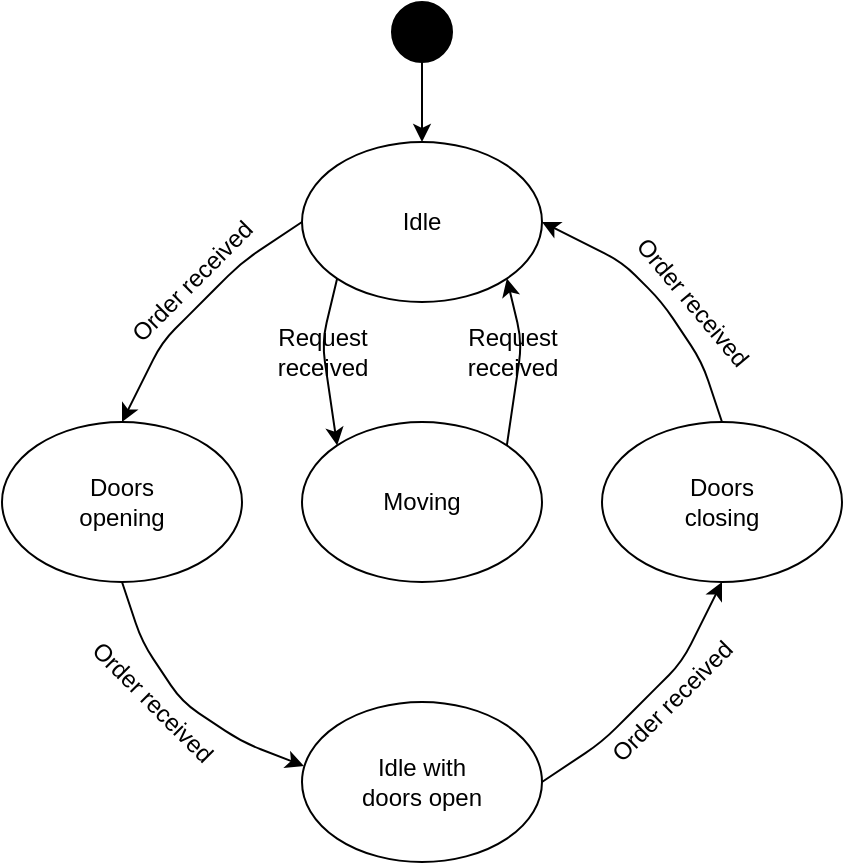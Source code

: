 <mxfile version="12.8.1" type="device" pages="2"><diagram id="C5RBs43oDa-KdzZeNtuy" name="Page-1"><mxGraphModel dx="671" dy="708" grid="1" gridSize="10" guides="1" tooltips="1" connect="1" arrows="1" fold="1" page="1" pageScale="1" pageWidth="827" pageHeight="1169" math="0" shadow="0"><root><mxCell id="WIyWlLk6GJQsqaUBKTNV-0"/><mxCell id="WIyWlLk6GJQsqaUBKTNV-1" parent="WIyWlLk6GJQsqaUBKTNV-0"/><mxCell id="dXZhrIDpvQqQA-_3LCA0-0" value="Idle" style="ellipse;whiteSpace=wrap;html=1;" vertex="1" parent="WIyWlLk6GJQsqaUBKTNV-1"><mxGeometry x="320" y="140" width="120" height="80" as="geometry"/></mxCell><mxCell id="dXZhrIDpvQqQA-_3LCA0-1" value="" style="ellipse;shape=doubleEllipse;html=1;dashed=0;whitespace=wrap;aspect=fixed;fillColor=#000000;" vertex="1" parent="WIyWlLk6GJQsqaUBKTNV-1"><mxGeometry x="365" y="70" width="30" height="30" as="geometry"/></mxCell><mxCell id="dXZhrIDpvQqQA-_3LCA0-2" value="Moving" style="ellipse;whiteSpace=wrap;html=1;" vertex="1" parent="WIyWlLk6GJQsqaUBKTNV-1"><mxGeometry x="320" y="280" width="120" height="80" as="geometry"/></mxCell><mxCell id="dXZhrIDpvQqQA-_3LCA0-4" value="" style="endArrow=classic;html=1;exitX=0;exitY=1;exitDx=0;exitDy=0;entryX=0;entryY=0;entryDx=0;entryDy=0;" edge="1" parent="WIyWlLk6GJQsqaUBKTNV-1" source="dXZhrIDpvQqQA-_3LCA0-0" target="dXZhrIDpvQqQA-_3LCA0-2"><mxGeometry width="50" height="50" relative="1" as="geometry"><mxPoint x="390" y="430" as="sourcePoint"/><mxPoint x="440" y="380" as="targetPoint"/><Array as="points"><mxPoint x="330" y="240"/></Array></mxGeometry></mxCell><mxCell id="dXZhrIDpvQqQA-_3LCA0-5" value="" style="endArrow=classic;html=1;exitX=1;exitY=0;exitDx=0;exitDy=0;entryX=1;entryY=1;entryDx=0;entryDy=0;" edge="1" parent="WIyWlLk6GJQsqaUBKTNV-1" source="dXZhrIDpvQqQA-_3LCA0-2" target="dXZhrIDpvQqQA-_3LCA0-0"><mxGeometry width="50" height="50" relative="1" as="geometry"><mxPoint x="390" y="430" as="sourcePoint"/><mxPoint x="440" y="380" as="targetPoint"/><Array as="points"><mxPoint x="430" y="240"/></Array></mxGeometry></mxCell><mxCell id="dXZhrIDpvQqQA-_3LCA0-6" value="" style="endArrow=classic;html=1;exitX=0.5;exitY=1;exitDx=0;exitDy=0;entryX=0.5;entryY=0;entryDx=0;entryDy=0;" edge="1" parent="WIyWlLk6GJQsqaUBKTNV-1" source="dXZhrIDpvQqQA-_3LCA0-1" target="dXZhrIDpvQqQA-_3LCA0-0"><mxGeometry width="50" height="50" relative="1" as="geometry"><mxPoint x="390" y="430" as="sourcePoint"/><mxPoint x="440" y="380" as="targetPoint"/></mxGeometry></mxCell><mxCell id="dXZhrIDpvQqQA-_3LCA0-7" value="Doors &lt;br&gt;opening" style="ellipse;whiteSpace=wrap;html=1;" vertex="1" parent="WIyWlLk6GJQsqaUBKTNV-1"><mxGeometry x="170" y="280" width="120" height="80" as="geometry"/></mxCell><mxCell id="dXZhrIDpvQqQA-_3LCA0-8" value="Doors&lt;br&gt;closing" style="ellipse;whiteSpace=wrap;html=1;" vertex="1" parent="WIyWlLk6GJQsqaUBKTNV-1"><mxGeometry x="470" y="280" width="120" height="80" as="geometry"/></mxCell><mxCell id="dXZhrIDpvQqQA-_3LCA0-9" value="Idle with&lt;br&gt;doors open" style="ellipse;whiteSpace=wrap;html=1;" vertex="1" parent="WIyWlLk6GJQsqaUBKTNV-1"><mxGeometry x="320" y="420" width="120" height="80" as="geometry"/></mxCell><mxCell id="dXZhrIDpvQqQA-_3LCA0-10" value="" style="endArrow=classic;html=1;exitX=0.5;exitY=0;exitDx=0;exitDy=0;entryX=1;entryY=0.5;entryDx=0;entryDy=0;" edge="1" parent="WIyWlLk6GJQsqaUBKTNV-1" source="dXZhrIDpvQqQA-_3LCA0-8" target="dXZhrIDpvQqQA-_3LCA0-0"><mxGeometry width="50" height="50" relative="1" as="geometry"><mxPoint x="390" y="430" as="sourcePoint"/><mxPoint x="440" y="380" as="targetPoint"/><Array as="points"><mxPoint x="520" y="250"/><mxPoint x="500" y="220"/><mxPoint x="480" y="200"/></Array></mxGeometry></mxCell><mxCell id="dXZhrIDpvQqQA-_3LCA0-11" value="" style="endArrow=classic;html=1;exitX=0;exitY=0.5;exitDx=0;exitDy=0;entryX=0.5;entryY=0;entryDx=0;entryDy=0;" edge="1" parent="WIyWlLk6GJQsqaUBKTNV-1" source="dXZhrIDpvQqQA-_3LCA0-0" target="dXZhrIDpvQqQA-_3LCA0-7"><mxGeometry width="50" height="50" relative="1" as="geometry"><mxPoint x="390" y="430" as="sourcePoint"/><mxPoint x="440" y="380" as="targetPoint"/><Array as="points"><mxPoint x="290" y="200"/><mxPoint x="270" y="220"/><mxPoint x="250" y="240"/></Array></mxGeometry></mxCell><mxCell id="z8oG4qCTvyux71T-PcZh-1" value="" style="endArrow=classic;html=1;exitX=0.5;exitY=1;exitDx=0;exitDy=0;entryX=0.008;entryY=0.4;entryDx=0;entryDy=0;entryPerimeter=0;" edge="1" parent="WIyWlLk6GJQsqaUBKTNV-1" source="dXZhrIDpvQqQA-_3LCA0-7" target="dXZhrIDpvQqQA-_3LCA0-9"><mxGeometry width="50" height="50" relative="1" as="geometry"><mxPoint x="390" y="430" as="sourcePoint"/><mxPoint x="440" y="380" as="targetPoint"/><Array as="points"><mxPoint x="240" y="390"/><mxPoint x="260" y="420"/><mxPoint x="290" y="440"/></Array></mxGeometry></mxCell><mxCell id="z8oG4qCTvyux71T-PcZh-2" value="" style="endArrow=classic;html=1;entryX=0.5;entryY=1;entryDx=0;entryDy=0;exitX=1;exitY=0.5;exitDx=0;exitDy=0;" edge="1" parent="WIyWlLk6GJQsqaUBKTNV-1" source="dXZhrIDpvQqQA-_3LCA0-9" target="dXZhrIDpvQqQA-_3LCA0-8"><mxGeometry width="50" height="50" relative="1" as="geometry"><mxPoint x="570" y="430" as="sourcePoint"/><mxPoint x="440" y="380" as="targetPoint"/><Array as="points"><mxPoint x="470" y="440"/><mxPoint x="490" y="420"/><mxPoint x="510" y="400"/></Array></mxGeometry></mxCell><mxCell id="z8oG4qCTvyux71T-PcZh-3" value="Request &lt;br&gt;received" style="text;html=1;align=center;verticalAlign=middle;resizable=0;points=[];autosize=1;" vertex="1" parent="WIyWlLk6GJQsqaUBKTNV-1"><mxGeometry x="395" y="230" width="60" height="30" as="geometry"/></mxCell><mxCell id="z8oG4qCTvyux71T-PcZh-4" value="Request &lt;br&gt;received" style="text;html=1;align=center;verticalAlign=middle;resizable=0;points=[];autosize=1;" vertex="1" parent="WIyWlLk6GJQsqaUBKTNV-1"><mxGeometry x="300" y="230" width="60" height="30" as="geometry"/></mxCell><mxCell id="z8oG4qCTvyux71T-PcZh-5" value="Order received" style="text;html=1;align=center;verticalAlign=middle;resizable=0;points=[];autosize=1;rotation=-45;" vertex="1" parent="WIyWlLk6GJQsqaUBKTNV-1"><mxGeometry x="220" y="200" width="90" height="20" as="geometry"/></mxCell><mxCell id="z8oG4qCTvyux71T-PcZh-6" value="Order received" style="text;html=1;align=center;verticalAlign=middle;resizable=0;points=[];autosize=1;rotation=45;" vertex="1" parent="WIyWlLk6GJQsqaUBKTNV-1"><mxGeometry x="200" y="410" width="90" height="20" as="geometry"/></mxCell><mxCell id="z8oG4qCTvyux71T-PcZh-7" value="Order received" style="text;html=1;align=center;verticalAlign=middle;resizable=0;points=[];autosize=1;rotation=-45;" vertex="1" parent="WIyWlLk6GJQsqaUBKTNV-1"><mxGeometry x="460" y="410" width="90" height="20" as="geometry"/></mxCell><mxCell id="z8oG4qCTvyux71T-PcZh-8" value="Order received" style="text;html=1;align=center;verticalAlign=middle;resizable=0;points=[];autosize=1;rotation=50;" vertex="1" parent="WIyWlLk6GJQsqaUBKTNV-1"><mxGeometry x="470" y="210" width="90" height="20" as="geometry"/></mxCell></root></mxGraphModel></diagram><diagram id="z77zBiWkrMvtiOFWu8oE" name="Page-2"><mxGraphModel dx="671" dy="708" grid="1" gridSize="10" guides="1" tooltips="1" connect="1" arrows="1" fold="1" page="1" pageScale="1" pageWidth="850" pageHeight="1100" math="0" shadow="0"><root><mxCell id="SsQOY0yFUA_clBEMSYNA-0"/><mxCell id="SsQOY0yFUA_clBEMSYNA-1" parent="SsQOY0yFUA_clBEMSYNA-0"/><mxCell id="2q9VPXYAONKZPg9IBar_-0" value="Recieving/Blocked" style="ellipse;whiteSpace=wrap;html=1;" vertex="1" parent="SsQOY0yFUA_clBEMSYNA-1"><mxGeometry x="330" y="120" width="120" height="80" as="geometry"/></mxCell><mxCell id="2q9VPXYAONKZPg9IBar_-1" value="" style="ellipse;shape=doubleEllipse;html=1;dashed=0;whitespace=wrap;aspect=fixed;fillColor=#000000;" vertex="1" parent="SsQOY0yFUA_clBEMSYNA-1"><mxGeometry x="375" y="50" width="30" height="30" as="geometry"/></mxCell><mxCell id="2q9VPXYAONKZPg9IBar_-2" value="" style="endArrow=classic;html=1;exitX=0.5;exitY=1;exitDx=0;exitDy=0;entryX=0.5;entryY=0;entryDx=0;entryDy=0;" edge="1" parent="SsQOY0yFUA_clBEMSYNA-1" source="2q9VPXYAONKZPg9IBar_-1" target="2q9VPXYAONKZPg9IBar_-0"><mxGeometry width="50" height="50" relative="1" as="geometry"><mxPoint x="400" y="410" as="sourcePoint"/><mxPoint x="450" y="360" as="targetPoint"/></mxGeometry></mxCell><mxCell id="2q9VPXYAONKZPg9IBar_-3" value="Assigning&amp;nbsp;" style="ellipse;whiteSpace=wrap;html=1;" vertex="1" parent="SsQOY0yFUA_clBEMSYNA-1"><mxGeometry x="180" y="260" width="120" height="80" as="geometry"/></mxCell><mxCell id="2q9VPXYAONKZPg9IBar_-4" value="Processing" style="ellipse;whiteSpace=wrap;html=1;" vertex="1" parent="SsQOY0yFUA_clBEMSYNA-1"><mxGeometry x="480" y="260" width="120" height="80" as="geometry"/></mxCell><mxCell id="2q9VPXYAONKZPg9IBar_-5" value="Communicating" style="ellipse;whiteSpace=wrap;html=1;" vertex="1" parent="SsQOY0yFUA_clBEMSYNA-1"><mxGeometry x="330" y="340" width="120" height="80" as="geometry"/></mxCell><mxCell id="2q9VPXYAONKZPg9IBar_-6" value="" style="endArrow=classic;html=1;exitX=0.5;exitY=0;exitDx=0;exitDy=0;" edge="1" parent="SsQOY0yFUA_clBEMSYNA-1" source="2q9VPXYAONKZPg9IBar_-5" target="2q9VPXYAONKZPg9IBar_-0"><mxGeometry width="50" height="50" relative="1" as="geometry"><mxPoint x="400" y="390" as="sourcePoint"/><mxPoint x="450" y="340" as="targetPoint"/></mxGeometry></mxCell><mxCell id="2q9VPXYAONKZPg9IBar_-7" value="" style="endArrow=classic;html=1;exitX=1;exitY=0.5;exitDx=0;exitDy=0;entryX=0.5;entryY=0;entryDx=0;entryDy=0;" edge="1" parent="SsQOY0yFUA_clBEMSYNA-1" source="2q9VPXYAONKZPg9IBar_-0" target="2q9VPXYAONKZPg9IBar_-4"><mxGeometry width="50" height="50" relative="1" as="geometry"><mxPoint x="400" y="390" as="sourcePoint"/><mxPoint x="450" y="340" as="targetPoint"/><Array as="points"><mxPoint x="490" y="180"/><mxPoint x="510" y="200"/><mxPoint x="530" y="230"/></Array></mxGeometry></mxCell><mxCell id="2q9VPXYAONKZPg9IBar_-8" value="" style="endArrow=classic;html=1;exitX=0;exitY=0.5;exitDx=0;exitDy=0;entryX=0.5;entryY=0;entryDx=0;entryDy=0;" edge="1" parent="SsQOY0yFUA_clBEMSYNA-1" source="2q9VPXYAONKZPg9IBar_-0" target="2q9VPXYAONKZPg9IBar_-3"><mxGeometry width="50" height="50" relative="1" as="geometry"><mxPoint x="400" y="390" as="sourcePoint"/><mxPoint x="450" y="340" as="targetPoint"/><Array as="points"><mxPoint x="290" y="180"/><mxPoint x="270" y="200"/><mxPoint x="250" y="230"/></Array></mxGeometry></mxCell><mxCell id="2q9VPXYAONKZPg9IBar_-9" value="" style="endArrow=classic;html=1;exitX=0.5;exitY=1;exitDx=0;exitDy=0;entryX=1;entryY=0.5;entryDx=0;entryDy=0;" edge="1" parent="SsQOY0yFUA_clBEMSYNA-1" source="2q9VPXYAONKZPg9IBar_-4" target="2q9VPXYAONKZPg9IBar_-5"><mxGeometry width="50" height="50" relative="1" as="geometry"><mxPoint x="400" y="390" as="sourcePoint"/><mxPoint x="450" y="340" as="targetPoint"/><Array as="points"><mxPoint x="520" y="360"/><mxPoint x="500" y="370"/><mxPoint x="480" y="380"/></Array></mxGeometry></mxCell><mxCell id="2q9VPXYAONKZPg9IBar_-10" value="" style="endArrow=classic;html=1;exitX=0.5;exitY=1;exitDx=0;exitDy=0;entryX=0;entryY=0.5;entryDx=0;entryDy=0;" edge="1" parent="SsQOY0yFUA_clBEMSYNA-1" source="2q9VPXYAONKZPg9IBar_-3" target="2q9VPXYAONKZPg9IBar_-5"><mxGeometry width="50" height="50" relative="1" as="geometry"><mxPoint x="400" y="390" as="sourcePoint"/><mxPoint x="450" y="340" as="targetPoint"/><Array as="points"><mxPoint x="260" y="360"/><mxPoint x="280" y="370"/><mxPoint x="300" y="380"/></Array></mxGeometry></mxCell><mxCell id="1kvZaxkF-zO7RlhJro-F-0" value="Request recieved" style="text;html=1;align=center;verticalAlign=middle;resizable=0;points=[];autosize=1;rotation=45;" vertex="1" parent="SsQOY0yFUA_clBEMSYNA-1"><mxGeometry x="470" y="190" width="110" height="20" as="geometry"/></mxCell><mxCell id="1kvZaxkF-zO7RlhJro-F-3" value="Request&amp;nbsp;&lt;br&gt;completed" style="text;html=1;align=center;verticalAlign=middle;resizable=0;points=[];autosize=1;" vertex="1" parent="SsQOY0yFUA_clBEMSYNA-1"><mxGeometry x="355" y="260" width="70" height="30" as="geometry"/></mxCell><mxCell id="1kvZaxkF-zO7RlhJro-F-6" value="Request recieved" style="text;html=1;align=center;verticalAlign=middle;resizable=0;points=[];autosize=1;rotation=-45;" vertex="1" parent="SsQOY0yFUA_clBEMSYNA-1"><mxGeometry x="210" y="180" width="110" height="20" as="geometry"/></mxCell><mxCell id="1kvZaxkF-zO7RlhJro-F-7" value="Ongoing &lt;br&gt;request" style="text;html=1;align=center;verticalAlign=middle;resizable=0;points=[];autosize=1;" vertex="1" parent="SsQOY0yFUA_clBEMSYNA-1"><mxGeometry x="220" y="365" width="60" height="30" as="geometry"/></mxCell><mxCell id="1kvZaxkF-zO7RlhJro-F-8" value="Ongoing &lt;br&gt;request" style="text;html=1;align=center;verticalAlign=middle;resizable=0;points=[];autosize=1;" vertex="1" parent="SsQOY0yFUA_clBEMSYNA-1"><mxGeometry x="500" y="365" width="60" height="30" as="geometry"/></mxCell></root></mxGraphModel></diagram></mxfile>